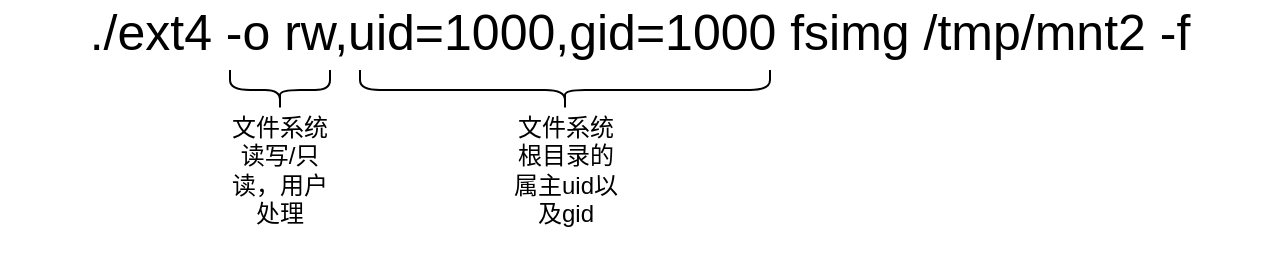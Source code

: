 <mxfile version="21.0.2" type="github">
  <diagram name="第 1 页" id="UULrNv7yAziYj5ASn-k5">
    <mxGraphModel dx="1050" dy="570" grid="1" gridSize="10" guides="1" tooltips="1" connect="1" arrows="1" fold="1" page="1" pageScale="1" pageWidth="827" pageHeight="1169" math="0" shadow="0">
      <root>
        <mxCell id="0" />
        <mxCell id="1" parent="0" />
        <mxCell id="gmgPPgOzTw-l_vFafddz-2" value="./ext4 -o rw,uid=1000,gid=1000 fsimg /tmp/mnt2 -f" style="text;html=1;strokeColor=none;fillColor=none;align=center;verticalAlign=middle;whiteSpace=wrap;rounded=0;fontSize=25;" vertex="1" parent="1">
          <mxGeometry x="60" y="110" width="640" height="30" as="geometry" />
        </mxCell>
        <mxCell id="gmgPPgOzTw-l_vFafddz-3" value="" style="shape=curlyBracket;whiteSpace=wrap;html=1;rounded=1;labelPosition=left;verticalLabelPosition=middle;align=right;verticalAlign=middle;rotation=-90;size=0.5;" vertex="1" parent="1">
          <mxGeometry x="190" y="130" width="20" height="50" as="geometry" />
        </mxCell>
        <mxCell id="gmgPPgOzTw-l_vFafddz-4" value="文件系统读写/只读，用户处理" style="text;html=1;strokeColor=none;fillColor=none;align=center;verticalAlign=middle;whiteSpace=wrap;rounded=0;" vertex="1" parent="1">
          <mxGeometry x="170" y="150" width="60" height="90" as="geometry" />
        </mxCell>
        <mxCell id="gmgPPgOzTw-l_vFafddz-5" value="" style="shape=curlyBracket;whiteSpace=wrap;html=1;rounded=1;labelPosition=left;verticalLabelPosition=middle;align=right;verticalAlign=middle;rotation=-90;" vertex="1" parent="1">
          <mxGeometry x="332.5" y="52.5" width="20" height="205" as="geometry" />
        </mxCell>
        <mxCell id="gmgPPgOzTw-l_vFafddz-6" value="文件系统根目录的属主uid以及gid" style="text;html=1;strokeColor=none;fillColor=none;align=center;verticalAlign=middle;whiteSpace=wrap;rounded=0;" vertex="1" parent="1">
          <mxGeometry x="312.5" y="180" width="60" height="30" as="geometry" />
        </mxCell>
      </root>
    </mxGraphModel>
  </diagram>
</mxfile>
